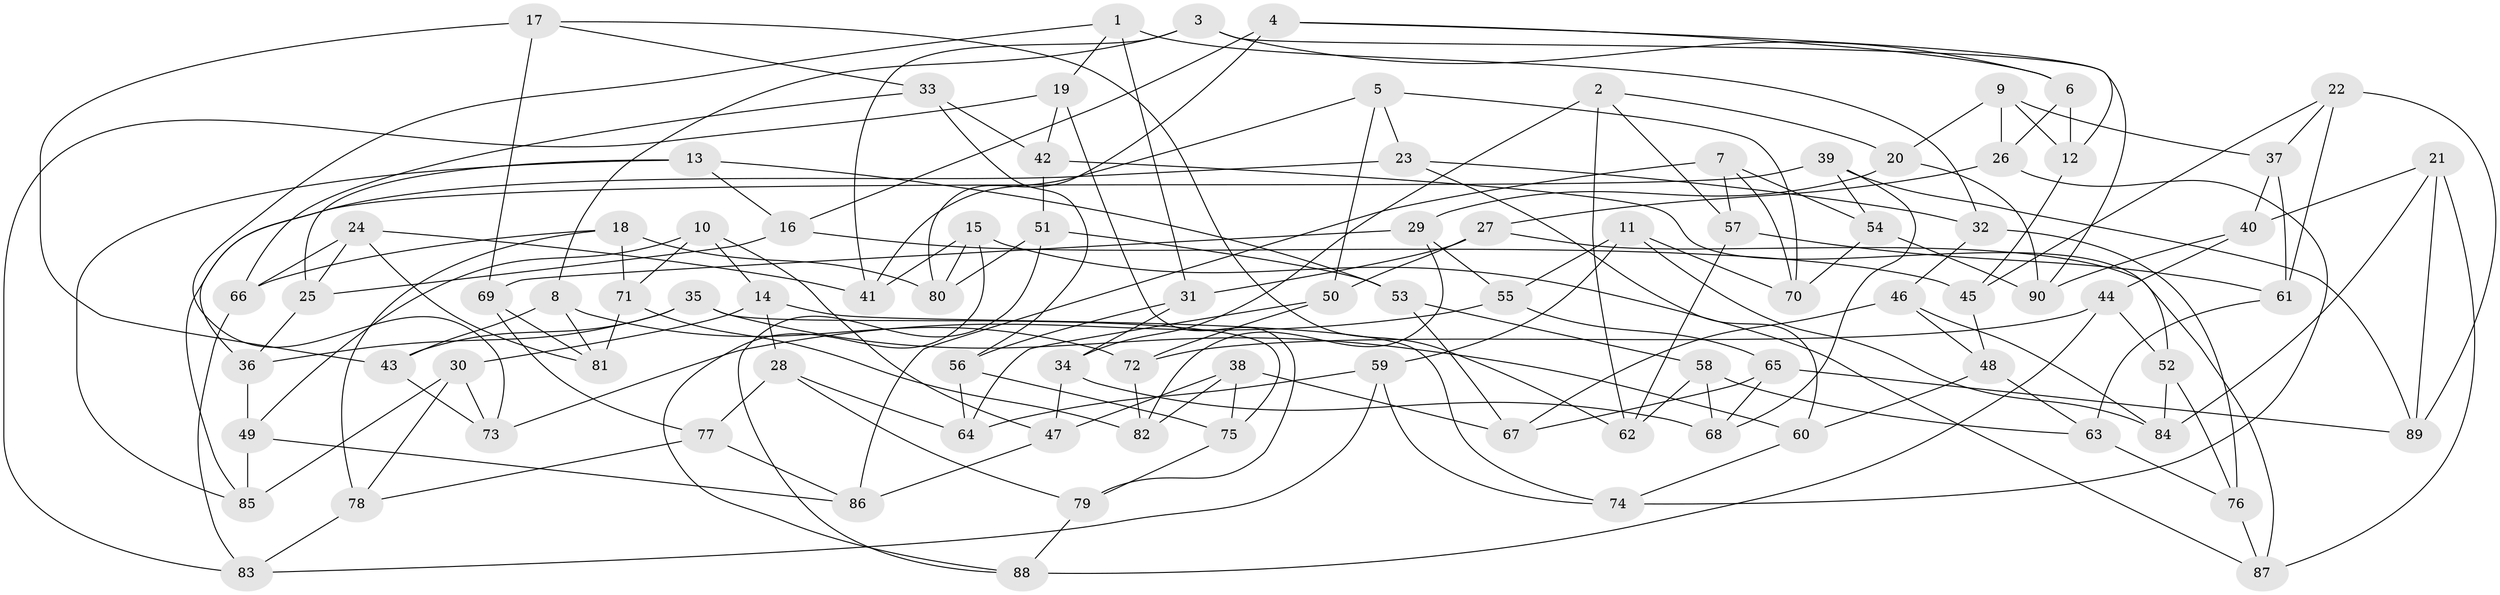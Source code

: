 // Generated by graph-tools (version 1.1) at 2025/50/03/09/25 03:50:44]
// undirected, 90 vertices, 180 edges
graph export_dot {
graph [start="1"]
  node [color=gray90,style=filled];
  1;
  2;
  3;
  4;
  5;
  6;
  7;
  8;
  9;
  10;
  11;
  12;
  13;
  14;
  15;
  16;
  17;
  18;
  19;
  20;
  21;
  22;
  23;
  24;
  25;
  26;
  27;
  28;
  29;
  30;
  31;
  32;
  33;
  34;
  35;
  36;
  37;
  38;
  39;
  40;
  41;
  42;
  43;
  44;
  45;
  46;
  47;
  48;
  49;
  50;
  51;
  52;
  53;
  54;
  55;
  56;
  57;
  58;
  59;
  60;
  61;
  62;
  63;
  64;
  65;
  66;
  67;
  68;
  69;
  70;
  71;
  72;
  73;
  74;
  75;
  76;
  77;
  78;
  79;
  80;
  81;
  82;
  83;
  84;
  85;
  86;
  87;
  88;
  89;
  90;
  1 -- 73;
  1 -- 31;
  1 -- 32;
  1 -- 19;
  2 -- 20;
  2 -- 57;
  2 -- 62;
  2 -- 34;
  3 -- 90;
  3 -- 6;
  3 -- 8;
  3 -- 41;
  4 -- 6;
  4 -- 12;
  4 -- 80;
  4 -- 16;
  5 -- 41;
  5 -- 50;
  5 -- 70;
  5 -- 23;
  6 -- 26;
  6 -- 12;
  7 -- 54;
  7 -- 57;
  7 -- 70;
  7 -- 86;
  8 -- 72;
  8 -- 43;
  8 -- 81;
  9 -- 26;
  9 -- 20;
  9 -- 12;
  9 -- 37;
  10 -- 71;
  10 -- 47;
  10 -- 49;
  10 -- 14;
  11 -- 70;
  11 -- 59;
  11 -- 55;
  11 -- 84;
  12 -- 45;
  13 -- 25;
  13 -- 85;
  13 -- 53;
  13 -- 16;
  14 -- 74;
  14 -- 28;
  14 -- 30;
  15 -- 87;
  15 -- 88;
  15 -- 80;
  15 -- 41;
  16 -- 45;
  16 -- 25;
  17 -- 33;
  17 -- 43;
  17 -- 69;
  17 -- 62;
  18 -- 80;
  18 -- 78;
  18 -- 66;
  18 -- 71;
  19 -- 79;
  19 -- 42;
  19 -- 83;
  20 -- 29;
  20 -- 90;
  21 -- 87;
  21 -- 84;
  21 -- 40;
  21 -- 89;
  22 -- 37;
  22 -- 89;
  22 -- 61;
  22 -- 45;
  23 -- 32;
  23 -- 36;
  23 -- 60;
  24 -- 81;
  24 -- 41;
  24 -- 25;
  24 -- 66;
  25 -- 36;
  26 -- 74;
  26 -- 27;
  27 -- 31;
  27 -- 87;
  27 -- 50;
  28 -- 64;
  28 -- 79;
  28 -- 77;
  29 -- 69;
  29 -- 82;
  29 -- 55;
  30 -- 85;
  30 -- 73;
  30 -- 78;
  31 -- 56;
  31 -- 34;
  32 -- 46;
  32 -- 76;
  33 -- 42;
  33 -- 56;
  33 -- 66;
  34 -- 68;
  34 -- 47;
  35 -- 36;
  35 -- 75;
  35 -- 43;
  35 -- 60;
  36 -- 49;
  37 -- 40;
  37 -- 61;
  38 -- 47;
  38 -- 82;
  38 -- 67;
  38 -- 75;
  39 -- 68;
  39 -- 54;
  39 -- 85;
  39 -- 89;
  40 -- 90;
  40 -- 44;
  42 -- 51;
  42 -- 52;
  43 -- 73;
  44 -- 88;
  44 -- 72;
  44 -- 52;
  45 -- 48;
  46 -- 67;
  46 -- 84;
  46 -- 48;
  47 -- 86;
  48 -- 63;
  48 -- 60;
  49 -- 85;
  49 -- 86;
  50 -- 72;
  50 -- 64;
  51 -- 80;
  51 -- 88;
  51 -- 53;
  52 -- 84;
  52 -- 76;
  53 -- 58;
  53 -- 67;
  54 -- 70;
  54 -- 90;
  55 -- 65;
  55 -- 73;
  56 -- 75;
  56 -- 64;
  57 -- 62;
  57 -- 61;
  58 -- 63;
  58 -- 68;
  58 -- 62;
  59 -- 74;
  59 -- 83;
  59 -- 64;
  60 -- 74;
  61 -- 63;
  63 -- 76;
  65 -- 68;
  65 -- 89;
  65 -- 67;
  66 -- 83;
  69 -- 77;
  69 -- 81;
  71 -- 81;
  71 -- 82;
  72 -- 82;
  75 -- 79;
  76 -- 87;
  77 -- 86;
  77 -- 78;
  78 -- 83;
  79 -- 88;
}
